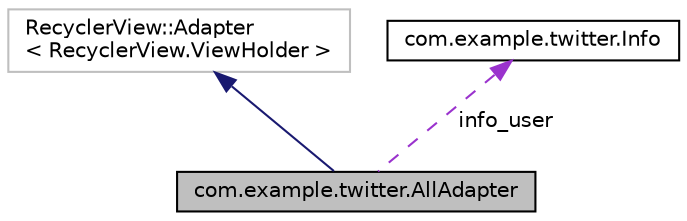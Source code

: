 digraph "com.example.twitter.AllAdapter"
{
  edge [fontname="Helvetica",fontsize="10",labelfontname="Helvetica",labelfontsize="10"];
  node [fontname="Helvetica",fontsize="10",shape=record];
  Node2 [label="com.example.twitter.AllAdapter",height=0.2,width=0.4,color="black", fillcolor="grey75", style="filled", fontcolor="black"];
  Node3 -> Node2 [dir="back",color="midnightblue",fontsize="10",style="solid",fontname="Helvetica"];
  Node3 [label="RecyclerView::Adapter\l\< RecyclerView.ViewHolder \>",height=0.2,width=0.4,color="grey75", fillcolor="white", style="filled"];
  Node4 -> Node2 [dir="back",color="darkorchid3",fontsize="10",style="dashed",label=" info_user" ,fontname="Helvetica"];
  Node4 [label="com.example.twitter.Info",height=0.2,width=0.4,color="black", fillcolor="white", style="filled",URL="$classcom_1_1example_1_1twitter_1_1_info.html"];
}
